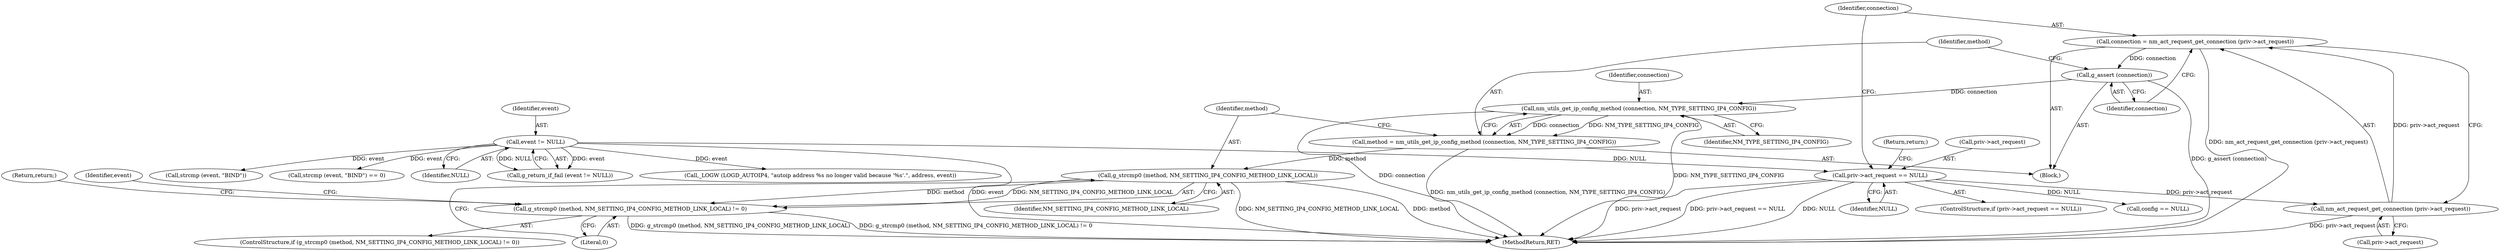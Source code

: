 digraph "0_NetworkManager_d5fc88e573fa58b93034b04d35a2454f5d28cad9@API" {
"1004068" [label="(Call,connection = nm_act_request_get_connection (priv->act_request))"];
"1004070" [label="(Call,nm_act_request_get_connection (priv->act_request))"];
"1004062" [label="(Call,priv->act_request == NULL)"];
"1004058" [label="(Call,event != NULL)"];
"1004074" [label="(Call,g_assert (connection))"];
"1004078" [label="(Call,nm_utils_get_ip_config_method (connection, NM_TYPE_SETTING_IP4_CONFIG))"];
"1004076" [label="(Call,method = nm_utils_get_ip_config_method (connection, NM_TYPE_SETTING_IP4_CONFIG))"];
"1004083" [label="(Call,g_strcmp0 (method, NM_SETTING_IP4_CONFIG_METHOD_LINK_LOCAL))"];
"1004082" [label="(Call,g_strcmp0 (method, NM_SETTING_IP4_CONFIG_METHOD_LINK_LOCAL) != 0)"];
"1004074" [label="(Call,g_assert (connection))"];
"1004069" [label="(Identifier,connection)"];
"1004071" [label="(Call,priv->act_request)"];
"1004083" [label="(Call,g_strcmp0 (method, NM_SETTING_IP4_CONFIG_METHOD_LINK_LOCAL))"];
"1004091" [label="(Identifier,event)"];
"1004070" [label="(Call,nm_act_request_get_connection (priv->act_request))"];
"1004062" [label="(Call,priv->act_request == NULL)"];
"1004080" [label="(Identifier,NM_TYPE_SETTING_IP4_CONFIG)"];
"1004079" [label="(Identifier,connection)"];
"1004086" [label="(Literal,0)"];
"1004060" [label="(Identifier,NULL)"];
"1004061" [label="(ControlStructure,if (priv->act_request == NULL))"];
"1004137" [label="(Call,config == NULL)"];
"1004067" [label="(Return,return;)"];
"1004090" [label="(Call,strcmp (event, \"BIND\"))"];
"1004075" [label="(Identifier,connection)"];
"1004084" [label="(Identifier,method)"];
"1004089" [label="(Call,strcmp (event, \"BIND\") == 0)"];
"1004082" [label="(Call,g_strcmp0 (method, NM_SETTING_IP4_CONFIG_METHOD_LINK_LOCAL) != 0)"];
"1004068" [label="(Call,connection = nm_act_request_get_connection (priv->act_request))"];
"1004078" [label="(Call,nm_utils_get_ip_config_method (connection, NM_TYPE_SETTING_IP4_CONFIG))"];
"1004076" [label="(Call,method = nm_utils_get_ip_config_method (connection, NM_TYPE_SETTING_IP4_CONFIG))"];
"1004058" [label="(Call,event != NULL)"];
"1004057" [label="(Call,g_return_if_fail (event != NULL))"];
"1004087" [label="(Return,return;)"];
"1004063" [label="(Call,priv->act_request)"];
"1004077" [label="(Identifier,method)"];
"1004085" [label="(Identifier,NM_SETTING_IP4_CONFIG_METHOD_LINK_LOCAL)"];
"1004066" [label="(Identifier,NULL)"];
"1004042" [label="(Block,)"];
"1004081" [label="(ControlStructure,if (g_strcmp0 (method, NM_SETTING_IP4_CONFIG_METHOD_LINK_LOCAL) != 0))"];
"1007368" [label="(MethodReturn,RET)"];
"1004191" [label="(Call,_LOGW (LOGD_AUTOIP4, \"autoip address %s no longer valid because '%s'.\", address, event))"];
"1004059" [label="(Identifier,event)"];
"1004068" -> "1004042"  [label="AST: "];
"1004068" -> "1004070"  [label="CFG: "];
"1004069" -> "1004068"  [label="AST: "];
"1004070" -> "1004068"  [label="AST: "];
"1004075" -> "1004068"  [label="CFG: "];
"1004068" -> "1007368"  [label="DDG: nm_act_request_get_connection (priv->act_request)"];
"1004070" -> "1004068"  [label="DDG: priv->act_request"];
"1004068" -> "1004074"  [label="DDG: connection"];
"1004070" -> "1004071"  [label="CFG: "];
"1004071" -> "1004070"  [label="AST: "];
"1004070" -> "1007368"  [label="DDG: priv->act_request"];
"1004062" -> "1004070"  [label="DDG: priv->act_request"];
"1004062" -> "1004061"  [label="AST: "];
"1004062" -> "1004066"  [label="CFG: "];
"1004063" -> "1004062"  [label="AST: "];
"1004066" -> "1004062"  [label="AST: "];
"1004067" -> "1004062"  [label="CFG: "];
"1004069" -> "1004062"  [label="CFG: "];
"1004062" -> "1007368"  [label="DDG: NULL"];
"1004062" -> "1007368"  [label="DDG: priv->act_request"];
"1004062" -> "1007368"  [label="DDG: priv->act_request == NULL"];
"1004058" -> "1004062"  [label="DDG: NULL"];
"1004062" -> "1004137"  [label="DDG: NULL"];
"1004058" -> "1004057"  [label="AST: "];
"1004058" -> "1004060"  [label="CFG: "];
"1004059" -> "1004058"  [label="AST: "];
"1004060" -> "1004058"  [label="AST: "];
"1004057" -> "1004058"  [label="CFG: "];
"1004058" -> "1007368"  [label="DDG: event"];
"1004058" -> "1004057"  [label="DDG: event"];
"1004058" -> "1004057"  [label="DDG: NULL"];
"1004058" -> "1004089"  [label="DDG: event"];
"1004058" -> "1004090"  [label="DDG: event"];
"1004058" -> "1004191"  [label="DDG: event"];
"1004074" -> "1004042"  [label="AST: "];
"1004074" -> "1004075"  [label="CFG: "];
"1004075" -> "1004074"  [label="AST: "];
"1004077" -> "1004074"  [label="CFG: "];
"1004074" -> "1007368"  [label="DDG: g_assert (connection)"];
"1004074" -> "1004078"  [label="DDG: connection"];
"1004078" -> "1004076"  [label="AST: "];
"1004078" -> "1004080"  [label="CFG: "];
"1004079" -> "1004078"  [label="AST: "];
"1004080" -> "1004078"  [label="AST: "];
"1004076" -> "1004078"  [label="CFG: "];
"1004078" -> "1007368"  [label="DDG: connection"];
"1004078" -> "1007368"  [label="DDG: NM_TYPE_SETTING_IP4_CONFIG"];
"1004078" -> "1004076"  [label="DDG: connection"];
"1004078" -> "1004076"  [label="DDG: NM_TYPE_SETTING_IP4_CONFIG"];
"1004076" -> "1004042"  [label="AST: "];
"1004077" -> "1004076"  [label="AST: "];
"1004084" -> "1004076"  [label="CFG: "];
"1004076" -> "1007368"  [label="DDG: nm_utils_get_ip_config_method (connection, NM_TYPE_SETTING_IP4_CONFIG)"];
"1004076" -> "1004083"  [label="DDG: method"];
"1004083" -> "1004082"  [label="AST: "];
"1004083" -> "1004085"  [label="CFG: "];
"1004084" -> "1004083"  [label="AST: "];
"1004085" -> "1004083"  [label="AST: "];
"1004086" -> "1004083"  [label="CFG: "];
"1004083" -> "1007368"  [label="DDG: NM_SETTING_IP4_CONFIG_METHOD_LINK_LOCAL"];
"1004083" -> "1007368"  [label="DDG: method"];
"1004083" -> "1004082"  [label="DDG: method"];
"1004083" -> "1004082"  [label="DDG: NM_SETTING_IP4_CONFIG_METHOD_LINK_LOCAL"];
"1004082" -> "1004081"  [label="AST: "];
"1004082" -> "1004086"  [label="CFG: "];
"1004086" -> "1004082"  [label="AST: "];
"1004087" -> "1004082"  [label="CFG: "];
"1004091" -> "1004082"  [label="CFG: "];
"1004082" -> "1007368"  [label="DDG: g_strcmp0 (method, NM_SETTING_IP4_CONFIG_METHOD_LINK_LOCAL)"];
"1004082" -> "1007368"  [label="DDG: g_strcmp0 (method, NM_SETTING_IP4_CONFIG_METHOD_LINK_LOCAL) != 0"];
}
